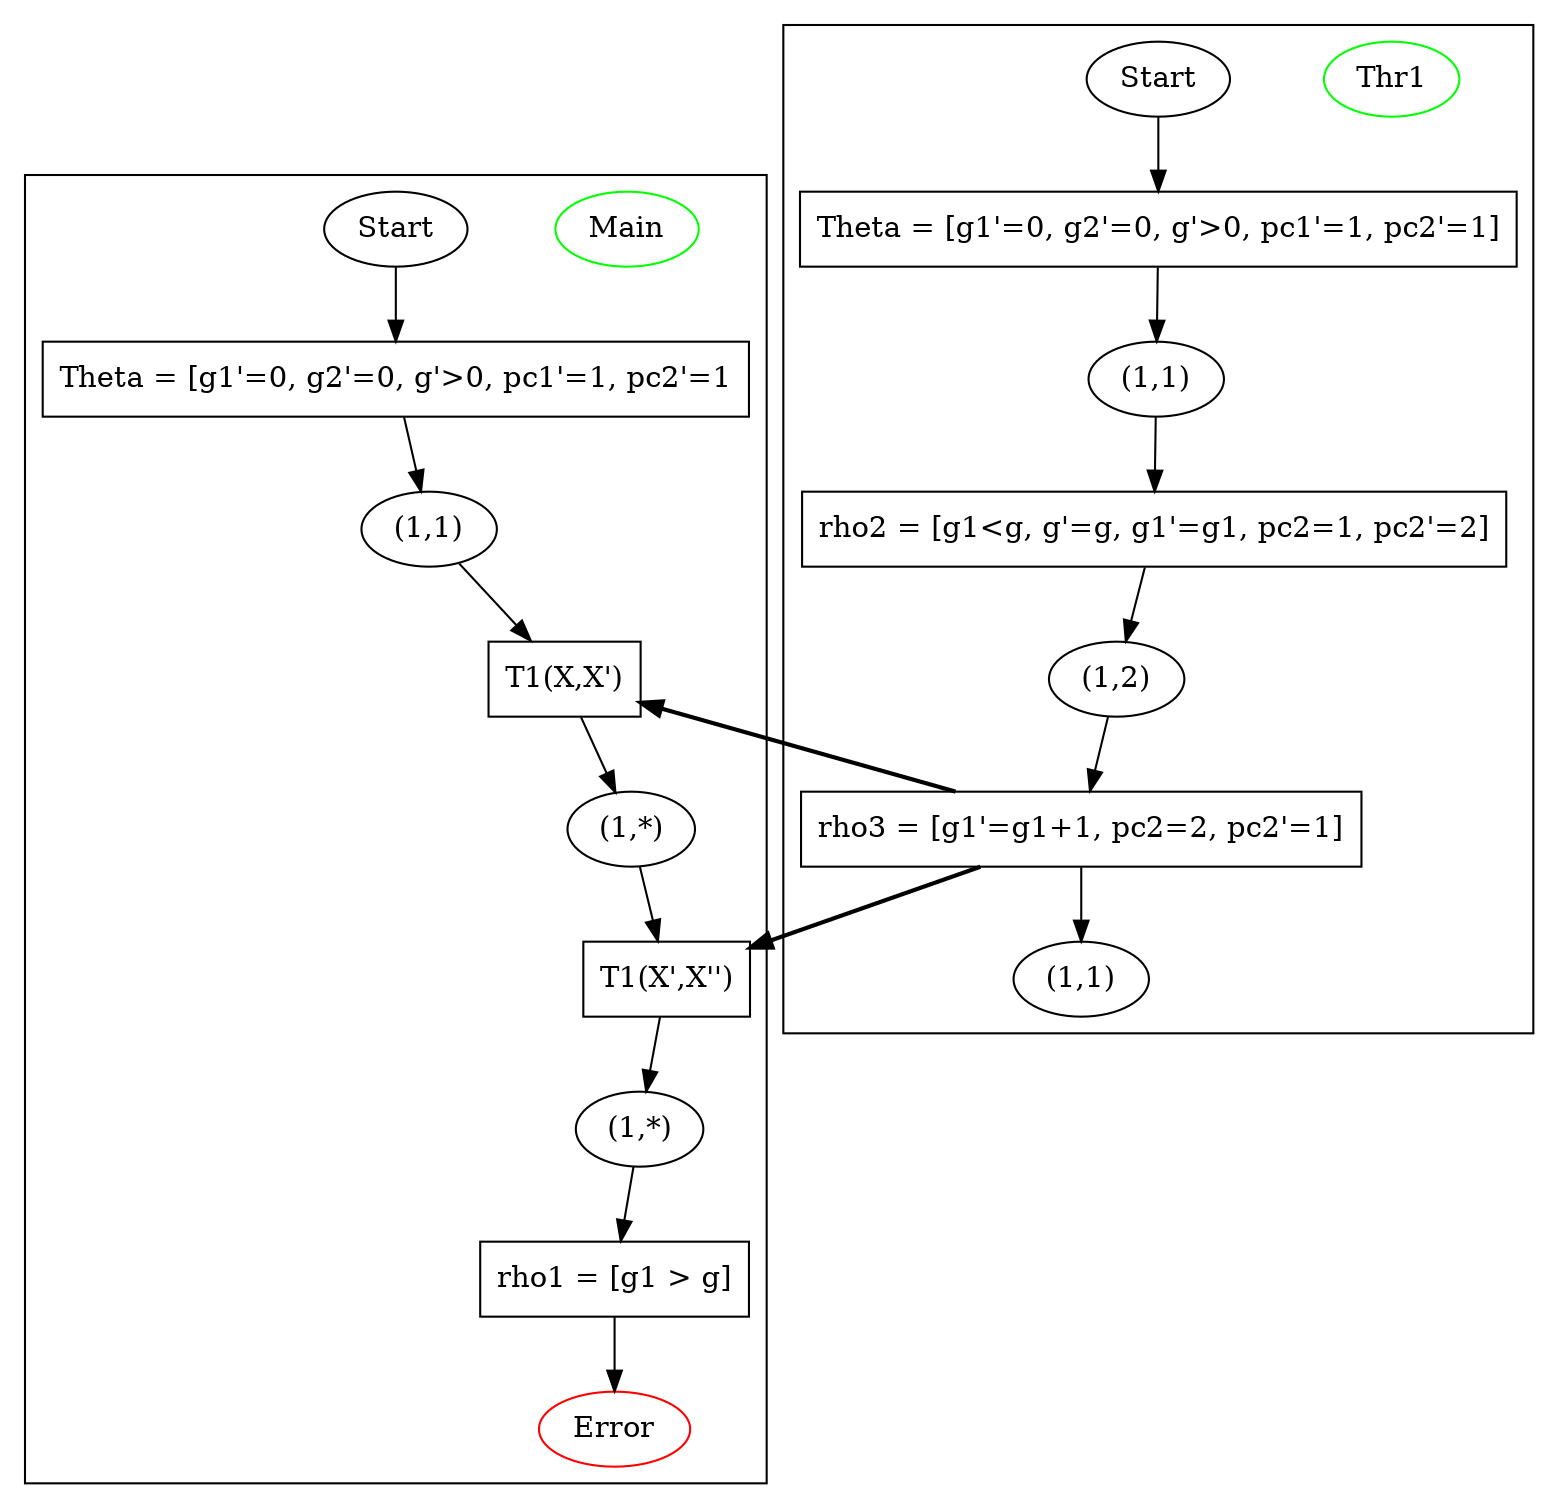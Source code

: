 digraph main {
"4-(2,4)" -> "1-t(4,(2,4))"[style = bold, weight = 0.1];
"4-(2,4)" -> "11-t(4,(2,4))"[style = bold, weight = 10];

subgraph cluster1 {
"Main" [color = green];
"17" [label = "Start"];
"1" [label = "(1,1)"];
"11" [label = "(1,*)"];
"13" [label = "(1,*)"];
"17-(1,-6)" [shape = box,label ="Theta = [g1'=0, g2'=0, g'>0, pc1'=1, pc2'=1"];
"1-t(4,(2,4))" [shape = box,label ="T1(X,X')"];
"11-t(4,(2,4))" [shape = box,label ="T1(X',X'')"];
"13-(1,4)" [shape = box,label ="rho1 = [g1 > g]"];
"15" [label = "Error", color = red, fillcolor = red];
"17" -> "17-(1,-6)"; 
"17-(1,-6)"->"1";
"1" -> "1-t(4,(2,4))"; 
"1-t(4,(2,4))"->"11";
"11" -> "11-t(4,(2,4))"; 
"11-t(4,(2,4))"->"13";
"13" -> "13-(1,4)"; 
"13-(1,4)"->"15";
}

subgraph cluster2 {
"Thr1" [color = green];
"18" [label = "Start"];
"2" [label = "(1,1)"];
"4" [label = "(1,2)"];
"_61266" [label = "(1,1)"];
"18-(2,-7)" [shape = box,label ="Theta = [g1'=0, g2'=0, g'>0, pc1'=1, pc2'=1]"];
"2-(2,2)" [shape = box,label ="rho2 = [g1<g, g'=g, g1'=g1, pc2=1, pc2'=2]"];
"4-(2,4)" [shape = box,label ="rho3 = [g1'=g1+1, pc2=2, pc2'=1]"];
"18" -> "18-(2,-7)"; 
"18-(2,-7)"->"2";
"2" -> "2-(2,2)"; 
"2-(2,2)"->"4";
"4" -> "4-(2,4)"; 
"4-(2,4)"->"_61266";}
}
